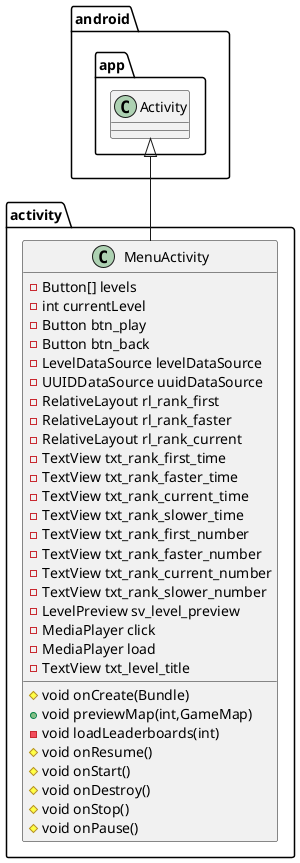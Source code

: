 @startuml
class activity.MenuActivity {
- Button[] levels
- int currentLevel
- Button btn_play
- Button btn_back
- LevelDataSource levelDataSource
- UUIDDataSource uuidDataSource
- RelativeLayout rl_rank_first
- RelativeLayout rl_rank_faster
- RelativeLayout rl_rank_current
- TextView txt_rank_first_time
- TextView txt_rank_faster_time
- TextView txt_rank_current_time
- TextView txt_rank_slower_time
- TextView txt_rank_first_number
- TextView txt_rank_faster_number
- TextView txt_rank_current_number
- TextView txt_rank_slower_number
- LevelPreview sv_level_preview
- MediaPlayer click
- MediaPlayer load
- TextView txt_level_title
# void onCreate(Bundle)
+ void previewMap(int,GameMap)
- void loadLeaderboards(int)
# void onResume()
# void onStart()
# void onDestroy()
# void onStop()
# void onPause()
}




android.app.Activity <|-- activity.MenuActivity
@enduml